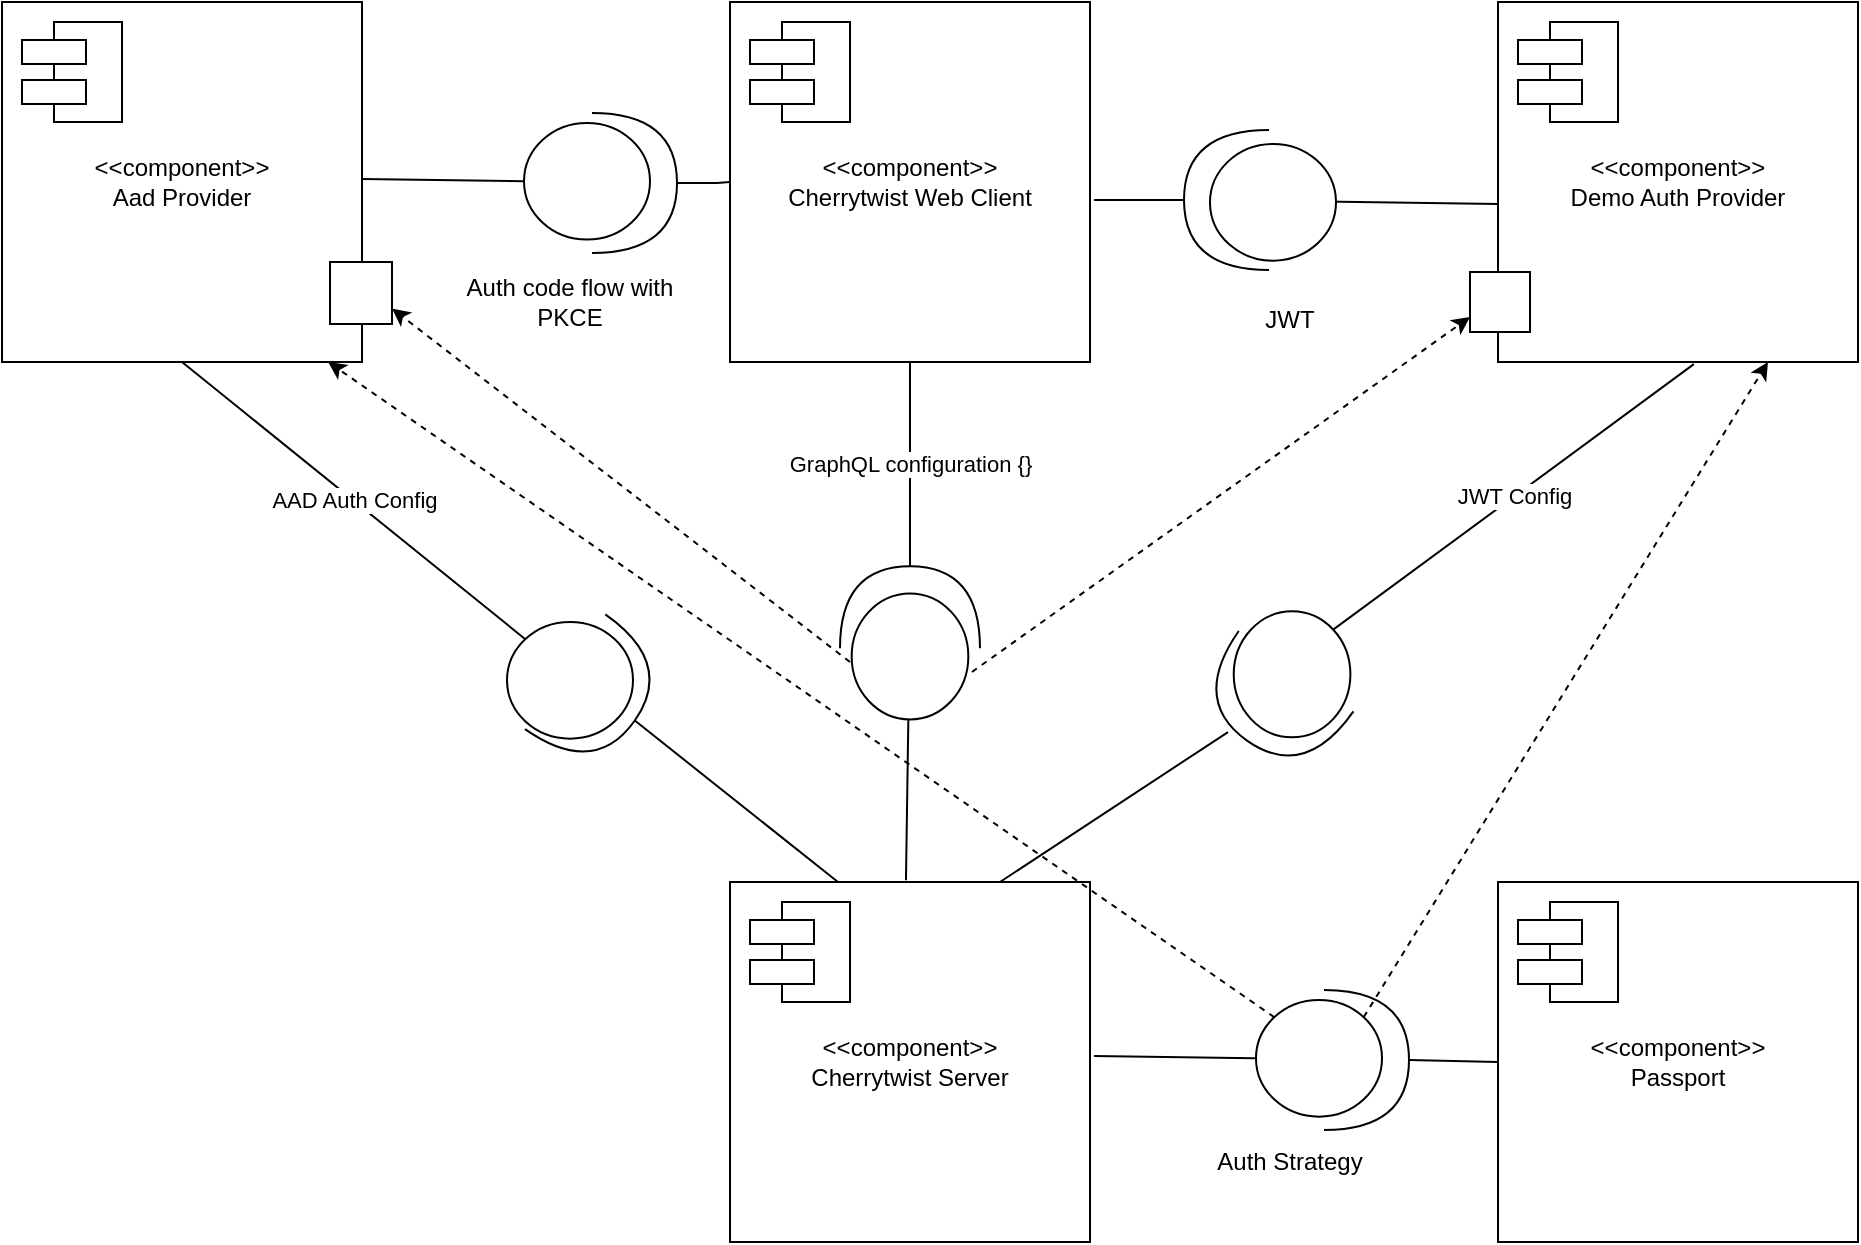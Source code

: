 <mxfile version="14.2.7" type="device" pages="2"><diagram name="Page-1" id="5f0bae14-7c28-e335-631c-24af17079c00"><mxGraphModel dx="1422" dy="762" grid="1" gridSize="10" guides="1" tooltips="1" connect="1" arrows="1" fold="1" page="1" pageScale="1" pageWidth="1100" pageHeight="850" background="#ffffff" math="0" shadow="0"><root><mxCell id="0"/><mxCell id="1" parent="0"/><mxCell id="0EK3h_2VupnTwAhAgmW6-9" value="" style="group" parent="1" vertex="1" connectable="0"><mxGeometry x="510" y="20" width="180" height="180" as="geometry"/></mxCell><mxCell id="0EK3h_2VupnTwAhAgmW6-8" value="&amp;lt;&amp;lt;component&amp;gt;&amp;gt;&lt;br&gt;Cherrytwist Web Client" style="whiteSpace=wrap;html=1;aspect=fixed;" parent="0EK3h_2VupnTwAhAgmW6-9" vertex="1"><mxGeometry width="180" height="180" as="geometry"/></mxCell><mxCell id="39150e848f15840c-5" value="" style="shape=component;align=left;spacingLeft=36;rounded=0;shadow=0;comic=0;labelBackgroundColor=none;strokeWidth=1;fontFamily=Verdana;fontSize=12;html=1;" parent="0EK3h_2VupnTwAhAgmW6-9" vertex="1"><mxGeometry x="10" y="10" width="50" height="50" as="geometry"/></mxCell><mxCell id="0EK3h_2VupnTwAhAgmW6-10" value="" style="group" parent="1" vertex="1" connectable="0"><mxGeometry x="894" y="20" width="180" height="180" as="geometry"/></mxCell><mxCell id="0EK3h_2VupnTwAhAgmW6-11" value="&amp;lt;&amp;lt;component&amp;gt;&amp;gt;&lt;br&gt;Demo Auth Provider" style="whiteSpace=wrap;html=1;aspect=fixed;" parent="0EK3h_2VupnTwAhAgmW6-10" vertex="1"><mxGeometry width="180" height="180" as="geometry"/></mxCell><mxCell id="0EK3h_2VupnTwAhAgmW6-12" value="" style="shape=component;align=left;spacingLeft=36;rounded=0;shadow=0;comic=0;labelBackgroundColor=none;strokeWidth=1;fontFamily=Verdana;fontSize=12;html=1;" parent="0EK3h_2VupnTwAhAgmW6-10" vertex="1"><mxGeometry x="10" y="10" width="50" height="50" as="geometry"/></mxCell><mxCell id="0EK3h_2VupnTwAhAgmW6-13" value="" style="group" parent="1" vertex="1" connectable="0"><mxGeometry x="146" y="20.0" width="195" height="180" as="geometry"/></mxCell><mxCell id="0EK3h_2VupnTwAhAgmW6-14" value="&amp;lt;&amp;lt;component&amp;gt;&amp;gt;&lt;br&gt;Aad Provider" style="whiteSpace=wrap;html=1;aspect=fixed;" parent="0EK3h_2VupnTwAhAgmW6-13" vertex="1"><mxGeometry width="180" height="180" as="geometry"/></mxCell><mxCell id="0EK3h_2VupnTwAhAgmW6-15" value="" style="shape=component;align=left;spacingLeft=36;rounded=0;shadow=0;comic=0;labelBackgroundColor=none;strokeWidth=1;fontFamily=Verdana;fontSize=12;html=1;" parent="0EK3h_2VupnTwAhAgmW6-13" vertex="1"><mxGeometry x="10" y="10" width="50" height="50" as="geometry"/></mxCell><mxCell id="0EK3h_2VupnTwAhAgmW6-55" value="" style="whiteSpace=wrap;html=1;aspect=fixed;" parent="0EK3h_2VupnTwAhAgmW6-13" vertex="1"><mxGeometry x="164" y="130.0" width="31" height="31" as="geometry"/></mxCell><mxCell id="0EK3h_2VupnTwAhAgmW6-16" value="" style="group" parent="1" vertex="1" connectable="0"><mxGeometry x="510" y="460" width="180" height="180" as="geometry"/></mxCell><mxCell id="0EK3h_2VupnTwAhAgmW6-17" value="&amp;lt;&amp;lt;component&amp;gt;&amp;gt;&lt;br&gt;Cherrytwist Server" style="whiteSpace=wrap;html=1;aspect=fixed;" parent="0EK3h_2VupnTwAhAgmW6-16" vertex="1"><mxGeometry width="180" height="180" as="geometry"/></mxCell><mxCell id="0EK3h_2VupnTwAhAgmW6-18" value="" style="shape=component;align=left;spacingLeft=36;rounded=0;shadow=0;comic=0;labelBackgroundColor=none;strokeWidth=1;fontFamily=Verdana;fontSize=12;html=1;" parent="0EK3h_2VupnTwAhAgmW6-16" vertex="1"><mxGeometry x="10" y="10" width="50" height="50" as="geometry"/></mxCell><mxCell id="0EK3h_2VupnTwAhAgmW6-81" value="GraphQL configuration {}" style="edgeStyle=none;rounded=0;orthogonalLoop=1;jettySize=auto;html=1;exitX=1;exitY=0.5;exitDx=0;exitDy=0;exitPerimeter=0;entryX=0.5;entryY=1;entryDx=0;entryDy=0;endArrow=none;endFill=0;" parent="1" source="0EK3h_2VupnTwAhAgmW6-28" target="0EK3h_2VupnTwAhAgmW6-8" edge="1"><mxGeometry relative="1" as="geometry"/></mxCell><mxCell id="0EK3h_2VupnTwAhAgmW6-28" value="" style="shape=requiredInterface;html=1;verticalLabelPosition=bottom;rotation=-90;" parent="1" vertex="1"><mxGeometry x="579.5" y="287.58" width="41" height="70" as="geometry"/></mxCell><mxCell id="0EK3h_2VupnTwAhAgmW6-35" value="" style="endArrow=none;html=1;exitX=0.711;exitY=0.006;exitDx=0;exitDy=0;exitPerimeter=0;" parent="1" edge="1"><mxGeometry x="530" y="288.08" width="50" height="50" as="geometry"><mxPoint x="597.98" y="459.16" as="sourcePoint"/><mxPoint x="600" y="323.08" as="targetPoint"/></mxGeometry></mxCell><mxCell id="0EK3h_2VupnTwAhAgmW6-36" value="" style="ellipse;whiteSpace=wrap;html=1;rotation=-90;" parent="1" vertex="1"><mxGeometry x="568.5" y="318.08" width="63" height="58.333" as="geometry"/></mxCell><mxCell id="0EK3h_2VupnTwAhAgmW6-44" value="" style="group;rotation=90;" parent="1" vertex="1" connectable="0"><mxGeometry x="370" y="31.46" width="70" height="157.08" as="geometry"/></mxCell><mxCell id="0EK3h_2VupnTwAhAgmW6-40" value="" style="shape=requiredInterface;html=1;verticalLabelPosition=bottom;rotation=0;" parent="0EK3h_2VupnTwAhAgmW6-44" vertex="1"><mxGeometry x="71" y="44" width="42.5" height="70" as="geometry"/></mxCell><mxCell id="0EK3h_2VupnTwAhAgmW6-41" value="" style="endArrow=none;html=1;exitX=0.711;exitY=0.006;exitDx=0;exitDy=0;exitPerimeter=0;" parent="0EK3h_2VupnTwAhAgmW6-44" edge="1"><mxGeometry x="78" y="9" width="50" height="50" as="geometry"><mxPoint x="-44" y="77" as="sourcePoint"/><mxPoint x="93" y="79" as="targetPoint"/></mxGeometry></mxCell><mxCell id="0EK3h_2VupnTwAhAgmW6-42" value="" style="ellipse;whiteSpace=wrap;html=1;rotation=0;" parent="0EK3h_2VupnTwAhAgmW6-44" vertex="1"><mxGeometry x="37" y="49" width="63" height="58.333" as="geometry"/></mxCell><mxCell id="0EK3h_2VupnTwAhAgmW6-46" style="edgeStyle=orthogonalEdgeStyle;rounded=0;orthogonalLoop=1;jettySize=auto;html=1;exitX=1;exitY=0.5;exitDx=0;exitDy=0;exitPerimeter=0;endArrow=none;endFill=0;" parent="1" source="0EK3h_2VupnTwAhAgmW6-40" target="0EK3h_2VupnTwAhAgmW6-8" edge="1"><mxGeometry relative="1" as="geometry"/></mxCell><mxCell id="0EK3h_2VupnTwAhAgmW6-47" value="Auth code flow with PKCE" style="text;html=1;strokeColor=none;fillColor=none;align=center;verticalAlign=middle;whiteSpace=wrap;rounded=0;" parent="1" vertex="1"><mxGeometry x="360" y="160" width="140" height="20" as="geometry"/></mxCell><mxCell id="0EK3h_2VupnTwAhAgmW6-49" value="" style="group;rotation=-90;" parent="1" vertex="1" connectable="0"><mxGeometry x="780" y="41" width="70" height="157.08" as="geometry"/></mxCell><mxCell id="0EK3h_2VupnTwAhAgmW6-50" value="" style="shape=requiredInterface;html=1;verticalLabelPosition=bottom;rotation=-180;" parent="0EK3h_2VupnTwAhAgmW6-49" vertex="1"><mxGeometry x="-43" y="43" width="42.5" height="70" as="geometry"/></mxCell><mxCell id="0EK3h_2VupnTwAhAgmW6-51" value="" style="endArrow=none;html=1;exitX=0.711;exitY=0.006;exitDx=0;exitDy=0;exitPerimeter=0;" parent="0EK3h_2VupnTwAhAgmW6-49" edge="1"><mxGeometry x="-58" y="98" width="50" height="50" as="geometry"><mxPoint x="114" y="80" as="sourcePoint"/><mxPoint x="-23" y="78" as="targetPoint"/></mxGeometry></mxCell><mxCell id="0EK3h_2VupnTwAhAgmW6-52" value="" style="ellipse;whiteSpace=wrap;html=1;rotation=-181;" parent="0EK3h_2VupnTwAhAgmW6-49" vertex="1"><mxGeometry x="-30" y="50" width="63" height="58.333" as="geometry"/></mxCell><mxCell id="0EK3h_2VupnTwAhAgmW6-53" style="edgeStyle=orthogonalEdgeStyle;rounded=0;orthogonalLoop=1;jettySize=auto;html=1;exitX=1;exitY=0.5;exitDx=0;exitDy=0;exitPerimeter=0;entryX=1.011;entryY=0.55;entryDx=0;entryDy=0;entryPerimeter=0;endArrow=none;endFill=0;" parent="1" source="0EK3h_2VupnTwAhAgmW6-50" target="0EK3h_2VupnTwAhAgmW6-8" edge="1"><mxGeometry relative="1" as="geometry"/></mxCell><mxCell id="0EK3h_2VupnTwAhAgmW6-54" value="JWT" style="text;html=1;strokeColor=none;fillColor=none;align=center;verticalAlign=middle;whiteSpace=wrap;rounded=0;" parent="1" vertex="1"><mxGeometry x="720" y="168.54" width="140" height="20" as="geometry"/></mxCell><mxCell id="0EK3h_2VupnTwAhAgmW6-56" value="" style="whiteSpace=wrap;html=1;aspect=fixed;" parent="1" vertex="1"><mxGeometry x="880" y="155" width="30" height="30" as="geometry"/></mxCell><mxCell id="0EK3h_2VupnTwAhAgmW6-57" value="" style="endArrow=classic;html=1;entryX=1;entryY=0.75;entryDx=0;entryDy=0;dashed=1;" parent="1" target="0EK3h_2VupnTwAhAgmW6-55" edge="1"><mxGeometry width="50" height="50" relative="1" as="geometry"><mxPoint x="570" y="350" as="sourcePoint"/><mxPoint x="580" y="310" as="targetPoint"/></mxGeometry></mxCell><mxCell id="0EK3h_2VupnTwAhAgmW6-59" value="" style="endArrow=classic;html=1;dashed=1;entryX=0;entryY=0.75;entryDx=0;entryDy=0;exitX=0.377;exitY=1.031;exitDx=0;exitDy=0;exitPerimeter=0;" parent="1" source="0EK3h_2VupnTwAhAgmW6-36" target="0EK3h_2VupnTwAhAgmW6-56" edge="1"><mxGeometry width="50" height="50" relative="1" as="geometry"><mxPoint x="671.5" y="350" as="sourcePoint"/><mxPoint x="721.5" y="300" as="targetPoint"/></mxGeometry></mxCell><mxCell id="0EK3h_2VupnTwAhAgmW6-77" style="edgeStyle=none;rounded=0;orthogonalLoop=1;jettySize=auto;html=1;exitX=1;exitY=0.5;exitDx=0;exitDy=0;exitPerimeter=0;entryX=0.3;entryY=0;entryDx=0;entryDy=0;entryPerimeter=0;endArrow=none;endFill=0;" parent="1" source="0EK3h_2VupnTwAhAgmW6-72" target="0EK3h_2VupnTwAhAgmW6-17" edge="1"><mxGeometry relative="1" as="geometry"/></mxCell><mxCell id="0EK3h_2VupnTwAhAgmW6-72" value="" style="shape=requiredInterface;html=1;verticalLabelPosition=bottom;rotation=-55;direction=south;" parent="1" vertex="1"><mxGeometry x="410" y="345.83" width="70" height="42.5" as="geometry"/></mxCell><mxCell id="0EK3h_2VupnTwAhAgmW6-76" value="AAD Auth Config" style="edgeStyle=none;rounded=0;orthogonalLoop=1;jettySize=auto;html=1;exitX=0;exitY=0;exitDx=0;exitDy=0;entryX=0.5;entryY=1;entryDx=0;entryDy=0;endArrow=none;endFill=0;" parent="1" source="0EK3h_2VupnTwAhAgmW6-74" target="0EK3h_2VupnTwAhAgmW6-14" edge="1"><mxGeometry relative="1" as="geometry"/></mxCell><mxCell id="0EK3h_2VupnTwAhAgmW6-74" value="" style="ellipse;whiteSpace=wrap;html=1;rotation=0;" parent="1" vertex="1"><mxGeometry x="398.5" y="330" width="63" height="58.333" as="geometry"/></mxCell><mxCell id="0EK3h_2VupnTwAhAgmW6-80" value="" style="group" parent="1" vertex="1" connectable="0"><mxGeometry x="740.001" y="324.677" width="81.718" height="84.805" as="geometry"/></mxCell><mxCell id="0EK3h_2VupnTwAhAgmW6-78" value="" style="shape=requiredInterface;html=1;verticalLabelPosition=bottom;rotation=-55;direction=west;" parent="0EK3h_2VupnTwAhAgmW6-80" vertex="1"><mxGeometry x="19.609" y="12.323" width="42.5" height="70" as="geometry"/></mxCell><mxCell id="0EK3h_2VupnTwAhAgmW6-79" value="" style="ellipse;whiteSpace=wrap;html=1;rotation=0;direction=south;" parent="0EK3h_2VupnTwAhAgmW6-80" vertex="1"><mxGeometry x="21.862" width="58.333" height="63" as="geometry"/></mxCell><mxCell id="0EK3h_2VupnTwAhAgmW6-82" style="edgeStyle=none;rounded=0;orthogonalLoop=1;jettySize=auto;html=1;exitX=0.75;exitY=0;exitDx=0;exitDy=0;entryX=1.046;entryY=0.649;entryDx=0;entryDy=0;entryPerimeter=0;endArrow=none;endFill=0;" parent="1" source="0EK3h_2VupnTwAhAgmW6-17" target="0EK3h_2VupnTwAhAgmW6-78" edge="1"><mxGeometry relative="1" as="geometry"/></mxCell><mxCell id="0EK3h_2VupnTwAhAgmW6-83" value="JWT Config" style="edgeStyle=none;rounded=0;orthogonalLoop=1;jettySize=auto;html=1;exitX=0;exitY=0;exitDx=0;exitDy=0;entryX=0.544;entryY=1.006;entryDx=0;entryDy=0;entryPerimeter=0;endArrow=none;endFill=0;" parent="1" source="0EK3h_2VupnTwAhAgmW6-79" target="0EK3h_2VupnTwAhAgmW6-11" edge="1"><mxGeometry relative="1" as="geometry"/></mxCell><mxCell id="0EK3h_2VupnTwAhAgmW6-84" value="" style="group" parent="1" vertex="1" connectable="0"><mxGeometry x="894" y="460" width="180" height="180" as="geometry"/></mxCell><mxCell id="0EK3h_2VupnTwAhAgmW6-85" value="&amp;lt;&amp;lt;component&amp;gt;&amp;gt;&lt;br&gt;Passport" style="whiteSpace=wrap;html=1;aspect=fixed;" parent="0EK3h_2VupnTwAhAgmW6-84" vertex="1"><mxGeometry width="180" height="180" as="geometry"/></mxCell><mxCell id="0EK3h_2VupnTwAhAgmW6-86" value="" style="shape=component;align=left;spacingLeft=36;rounded=0;shadow=0;comic=0;labelBackgroundColor=none;strokeWidth=1;fontFamily=Verdana;fontSize=12;html=1;" parent="0EK3h_2VupnTwAhAgmW6-84" vertex="1"><mxGeometry x="10" y="10" width="50" height="50" as="geometry"/></mxCell><mxCell id="0EK3h_2VupnTwAhAgmW6-87" value="" style="group;rotation=90;" parent="1" vertex="1" connectable="0"><mxGeometry x="736" y="470" width="70" height="157.08" as="geometry"/></mxCell><mxCell id="0EK3h_2VupnTwAhAgmW6-88" value="" style="shape=requiredInterface;html=1;verticalLabelPosition=bottom;rotation=0;" parent="0EK3h_2VupnTwAhAgmW6-87" vertex="1"><mxGeometry x="71" y="44" width="42.5" height="70" as="geometry"/></mxCell><mxCell id="0EK3h_2VupnTwAhAgmW6-89" value="" style="endArrow=none;html=1;exitX=0.711;exitY=0.006;exitDx=0;exitDy=0;exitPerimeter=0;" parent="0EK3h_2VupnTwAhAgmW6-87" edge="1"><mxGeometry x="78" y="9" width="50" height="50" as="geometry"><mxPoint x="-44" y="77" as="sourcePoint"/><mxPoint x="93" y="79" as="targetPoint"/></mxGeometry></mxCell><mxCell id="0EK3h_2VupnTwAhAgmW6-90" value="" style="ellipse;whiteSpace=wrap;html=1;rotation=0;" parent="0EK3h_2VupnTwAhAgmW6-87" vertex="1"><mxGeometry x="37" y="49" width="63" height="58.333" as="geometry"/></mxCell><mxCell id="0EK3h_2VupnTwAhAgmW6-91" style="edgeStyle=none;rounded=0;orthogonalLoop=1;jettySize=auto;html=1;exitX=1;exitY=0.5;exitDx=0;exitDy=0;exitPerimeter=0;entryX=0;entryY=0.5;entryDx=0;entryDy=0;endArrow=none;endFill=0;" parent="1" source="0EK3h_2VupnTwAhAgmW6-88" target="0EK3h_2VupnTwAhAgmW6-85" edge="1"><mxGeometry relative="1" as="geometry"/></mxCell><mxCell id="0EK3h_2VupnTwAhAgmW6-92" value="Auth Strategy" style="text;html=1;strokeColor=none;fillColor=none;align=center;verticalAlign=middle;whiteSpace=wrap;rounded=0;" parent="1" vertex="1"><mxGeometry x="720" y="590" width="140" height="20" as="geometry"/></mxCell><mxCell id="0EK3h_2VupnTwAhAgmW6-93" style="edgeStyle=none;rounded=0;orthogonalLoop=1;jettySize=auto;html=1;exitX=0;exitY=0;exitDx=0;exitDy=0;entryX=0.906;entryY=1;entryDx=0;entryDy=0;entryPerimeter=0;endArrow=classic;endFill=1;startArrow=none;startFill=0;dashed=1;" parent="1" source="0EK3h_2VupnTwAhAgmW6-90" target="0EK3h_2VupnTwAhAgmW6-14" edge="1"><mxGeometry relative="1" as="geometry"/></mxCell><mxCell id="0EK3h_2VupnTwAhAgmW6-94" style="edgeStyle=none;rounded=0;orthogonalLoop=1;jettySize=auto;html=1;exitX=1;exitY=0;exitDx=0;exitDy=0;entryX=0.75;entryY=1;entryDx=0;entryDy=0;dashed=1;startArrow=none;startFill=0;endArrow=classic;endFill=1;" parent="1" source="0EK3h_2VupnTwAhAgmW6-90" target="0EK3h_2VupnTwAhAgmW6-11" edge="1"><mxGeometry relative="1" as="geometry"/></mxCell></root></mxGraphModel></diagram><diagram name="Copy of Page-1" id="WHPRHuoEu7YqCi0Slttx"><mxGraphModel dx="1422" dy="762" grid="1" gridSize="10" guides="1" tooltips="1" connect="1" arrows="1" fold="1" page="1" pageScale="1" pageWidth="1100" pageHeight="850" background="#ffffff" math="0" shadow="0"><root><mxCell id="Pso_wkKnWyzb5H8Yv_sj-0"/><mxCell id="Pso_wkKnWyzb5H8Yv_sj-1" parent="Pso_wkKnWyzb5H8Yv_sj-0"/></root></mxGraphModel></diagram></mxfile>